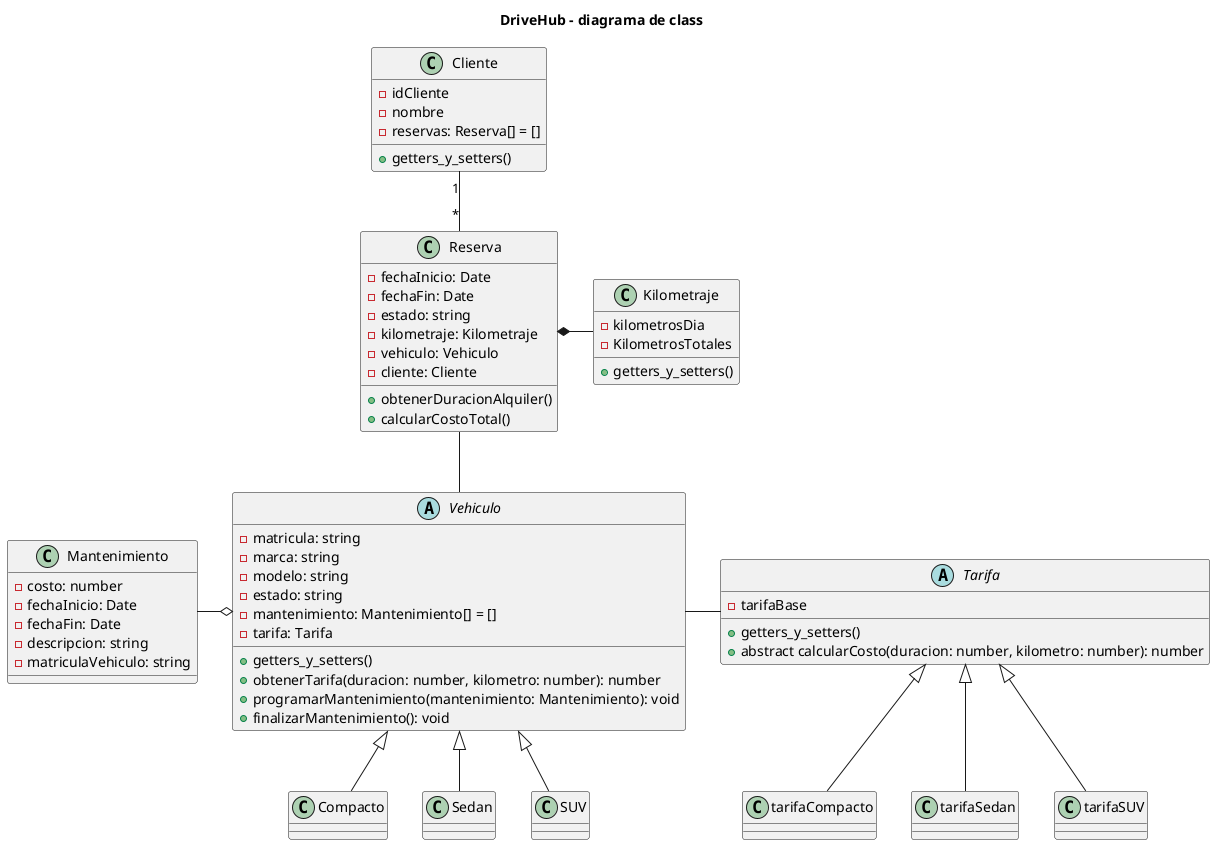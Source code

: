 @startuml

title DriveHub - diagrama de class

abstract class Vehiculo {
    - matricula: string
    - marca: string
    - modelo: string
    - estado: string
    - mantenimiento: Mantenimiento[] = []
    - tarifa: Tarifa
    + getters_y_setters()
    + obtenerTarifa(duracion: number, kilometro: number): number
    + programarMantenimiento(mantenimiento: Mantenimiento): void
    + finalizarMantenimiento(): void
    
}

abstract class Tarifa{
    - tarifaBase
    + getters_y_setters()
    + abstract calcularCosto(duracion: number, kilometro: number): number
}


class Cliente {
    - idCliente
    - nombre
    - reservas: Reserva[] = []
    + getters_y_setters()
}

class Kilometraje{
    -kilometrosDia
    -KilometrosTotales
    + getters_y_setters()
}

class Mantenimiento{
    - costo: number
    - fechaInicio: Date
    - fechaFin: Date
    - descripcion: string
    - matriculaVehiculo: string
}

class Reserva{
    - fechaInicio: Date
    - fechaFin: Date
    - estado: string
    - kilometraje: Kilometraje
    - vehiculo: Vehiculo
    - cliente: Cliente
    + obtenerDuracionAlquiler()
    + calcularCostoTotal()
}

' Relaciones

Vehiculo <|-d- Compacto
Vehiculo <|-d- Sedan
Vehiculo <|-d- SUV

Tarifa <|-d- tarifaCompacto 
Tarifa <|-d- tarifaSedan
Tarifa <|-d- tarifaSUV

Vehiculo -r- Tarifa
Vehiculo o-l- Mantenimiento

Reserva -- Vehiculo
Reserva *-r- Kilometraje

Cliente "1" -- "*" Reserva 
' bidireccional

@enduml